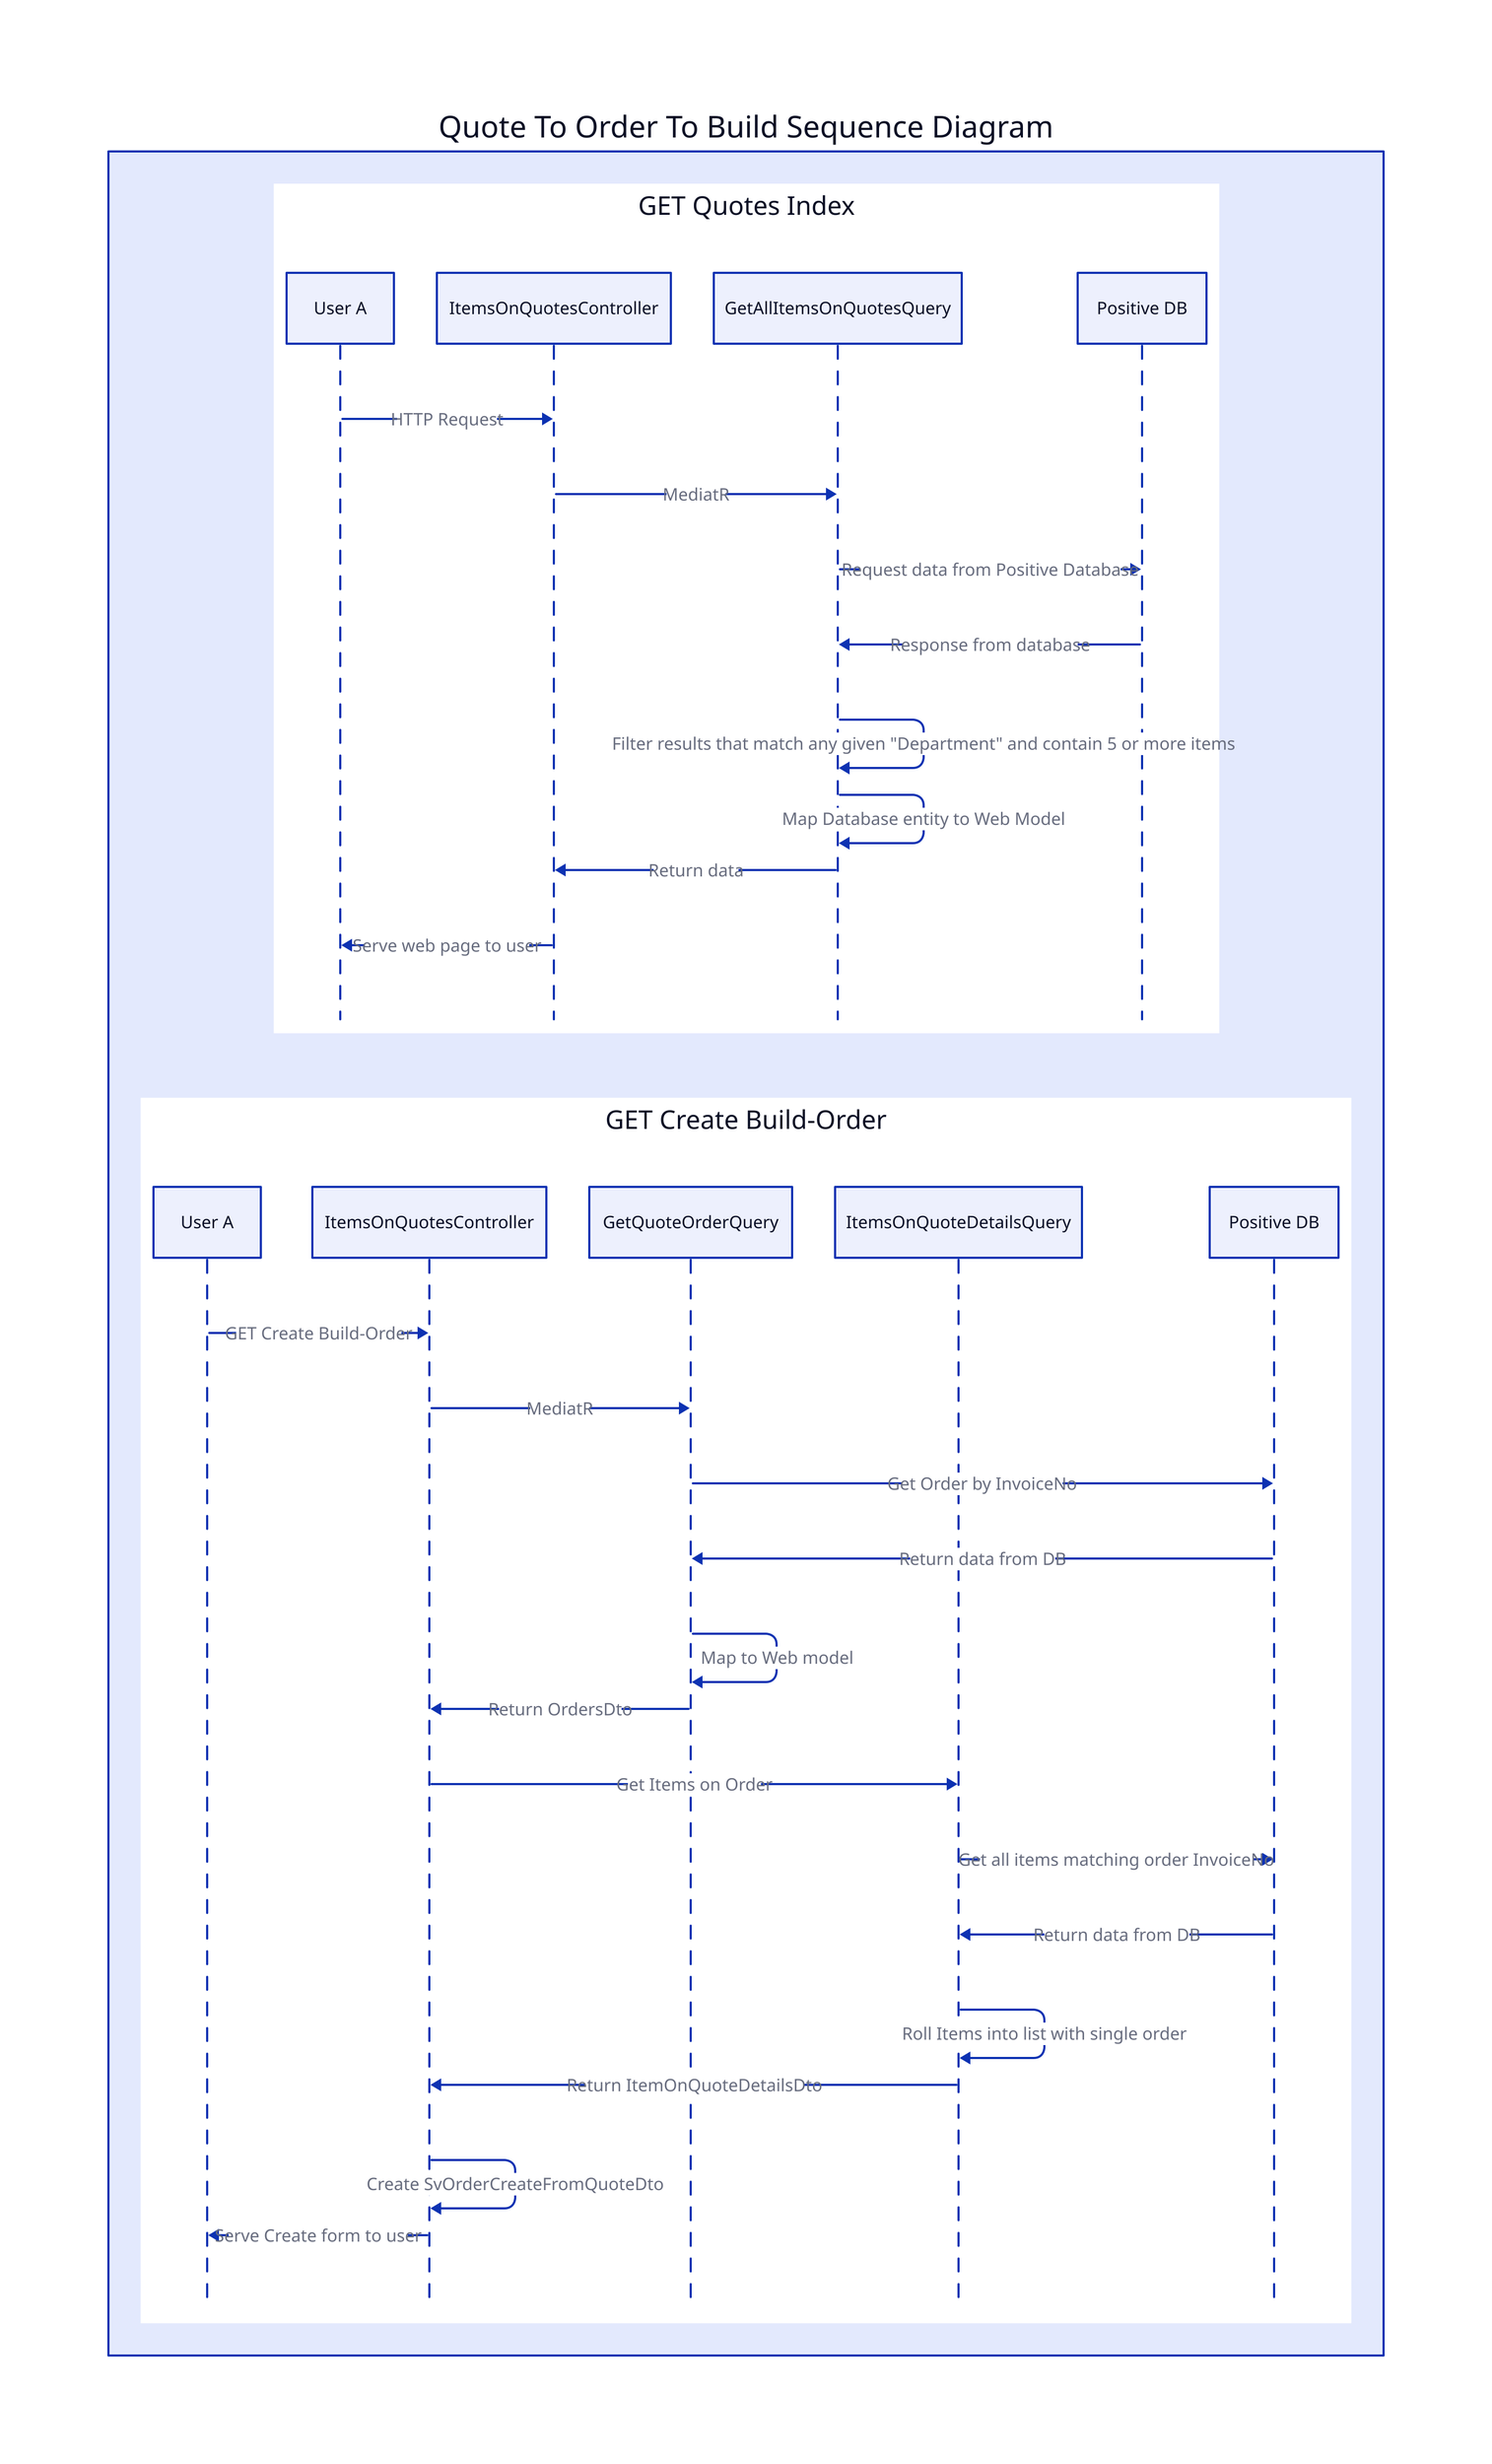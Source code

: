 direction: right
Quote To Order To Build Sequence Diagram: {
GET Quotes Index: {
    shape: sequence_diagram

    User A; ItemsOnQuotesController; GetAllItemsOnQuotesQuery; Positive DB;

    User A -> ItemsOnQuotesController: HTTP Request
    ItemsOnQuotesController -> GetAllItemsOnQuotesQuery: MediatR
    GetAllItemsOnQuotesQuery -> Positive DB: Request data from Positive Database
    Positive DB -> GetAllItemsOnQuotesQuery: Response from database
    GetAllItemsOnQuotesQuery -> GetAllItemsOnQuotesQuery: Filter results that match any given "Department" and contain 5 or more items
    GetAllItemsOnQuotesQuery -> GetAllItemsOnQuotesQuery: Map Database entity to Web Model
    GetAllItemsOnQuotesQuery -> ItemsOnQuotesController: Return data
    ItemsOnQuotesController -> User A: Serve web page to user
    }

GET Create Build-Order : {
    shape: sequence_diagram
    User A; ItemsOnQuotesController; GetQuoteOrderQuery; ItemsOnQuoteDetailsQuery; Positive DB;
    
    User A -> ItemsOnQuotesController: GET Create Build-Order
    ItemsOnQuotesController -> GetQuoteOrderQuery: MediatR
    GetQuoteOrderQuery -> Positive DB: Get Order by InvoiceNo
    Positive DB -> GetQuoteOrderQuery: Return data from DB
    GetQuoteOrderQuery -> GetQuoteOrderQuery: Map to Web model
    GetQuoteOrderQuery -> ItemsOnQuotesController: Return OrdersDto
    ItemsOnQuotesController -> ItemsOnQuoteDetailsQuery: Get Items on Order
    ItemsOnQuoteDetailsQuery -> Positive DB: Get all items matching order InvoiceNo
    Positive DB -> ItemsOnQuoteDetailsQuery: Return data from DB
    ItemsOnQuoteDetailsQuery -> ItemsOnQuoteDetailsQuery: Roll Items into list with single order
    ItemsOnQuoteDetailsQuery -> ItemsOnQuotesController: Return ItemOnQuoteDetailsDto
    ItemsOnQuotesController -> ItemsOnQuotesController: Create SvOrderCreateFromQuoteDto
    ItemsOnQuotesController -> User A: Serve Create form to user
    }
}